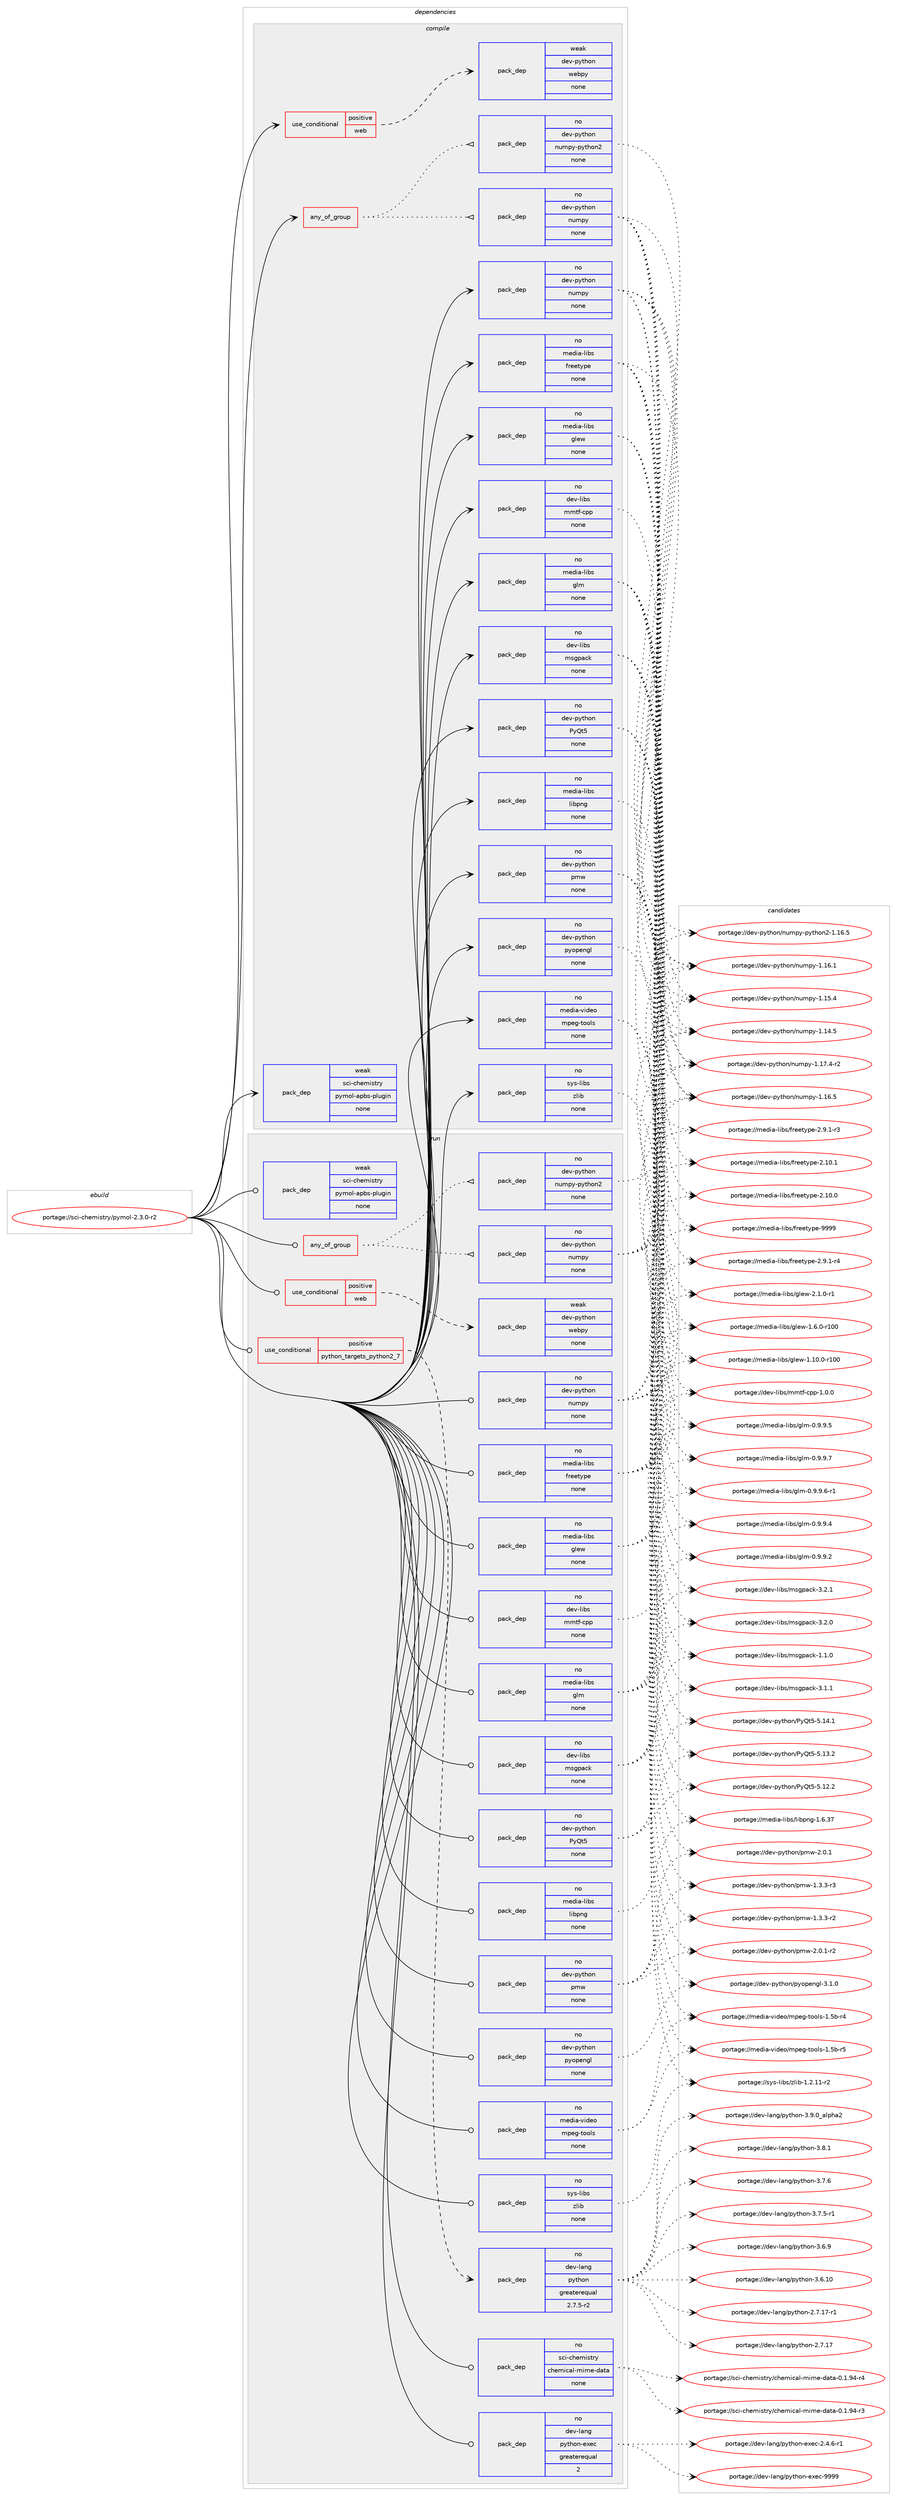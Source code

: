 digraph prolog {

# *************
# Graph options
# *************

newrank=true;
concentrate=true;
compound=true;
graph [rankdir=LR,fontname=Helvetica,fontsize=10,ranksep=1.5];#, ranksep=2.5, nodesep=0.2];
edge  [arrowhead=vee];
node  [fontname=Helvetica,fontsize=10];

# **********
# The ebuild
# **********

subgraph cluster_leftcol {
color=gray;
rank=same;
label=<<i>ebuild</i>>;
id [label="portage://sci-chemistry/pymol-2.3.0-r2", color=red, width=4, href="../sci-chemistry/pymol-2.3.0-r2.svg"];
}

# ****************
# The dependencies
# ****************

subgraph cluster_midcol {
color=gray;
label=<<i>dependencies</i>>;
subgraph cluster_compile {
fillcolor="#eeeeee";
style=filled;
label=<<i>compile</i>>;
subgraph any1579 {
dependency98540 [label=<<TABLE BORDER="0" CELLBORDER="1" CELLSPACING="0" CELLPADDING="4"><TR><TD CELLPADDING="10">any_of_group</TD></TR></TABLE>>, shape=none, color=red];subgraph pack76905 {
dependency98541 [label=<<TABLE BORDER="0" CELLBORDER="1" CELLSPACING="0" CELLPADDING="4" WIDTH="220"><TR><TD ROWSPAN="6" CELLPADDING="30">pack_dep</TD></TR><TR><TD WIDTH="110">no</TD></TR><TR><TD>dev-python</TD></TR><TR><TD>numpy-python2</TD></TR><TR><TD>none</TD></TR><TR><TD></TD></TR></TABLE>>, shape=none, color=blue];
}
dependency98540:e -> dependency98541:w [weight=20,style="dotted",arrowhead="oinv"];
subgraph pack76906 {
dependency98542 [label=<<TABLE BORDER="0" CELLBORDER="1" CELLSPACING="0" CELLPADDING="4" WIDTH="220"><TR><TD ROWSPAN="6" CELLPADDING="30">pack_dep</TD></TR><TR><TD WIDTH="110">no</TD></TR><TR><TD>dev-python</TD></TR><TR><TD>numpy</TD></TR><TR><TD>none</TD></TR><TR><TD></TD></TR></TABLE>>, shape=none, color=blue];
}
dependency98540:e -> dependency98542:w [weight=20,style="dotted",arrowhead="oinv"];
}
id:e -> dependency98540:w [weight=20,style="solid",arrowhead="vee"];
subgraph cond19972 {
dependency98543 [label=<<TABLE BORDER="0" CELLBORDER="1" CELLSPACING="0" CELLPADDING="4"><TR><TD ROWSPAN="3" CELLPADDING="10">use_conditional</TD></TR><TR><TD>positive</TD></TR><TR><TD>web</TD></TR></TABLE>>, shape=none, color=red];
subgraph pack76907 {
dependency98544 [label=<<TABLE BORDER="0" CELLBORDER="1" CELLSPACING="0" CELLPADDING="4" WIDTH="220"><TR><TD ROWSPAN="6" CELLPADDING="30">pack_dep</TD></TR><TR><TD WIDTH="110">weak</TD></TR><TR><TD>dev-python</TD></TR><TR><TD>webpy</TD></TR><TR><TD>none</TD></TR><TR><TD></TD></TR></TABLE>>, shape=none, color=blue];
}
dependency98543:e -> dependency98544:w [weight=20,style="dashed",arrowhead="vee"];
}
id:e -> dependency98543:w [weight=20,style="solid",arrowhead="vee"];
subgraph pack76908 {
dependency98545 [label=<<TABLE BORDER="0" CELLBORDER="1" CELLSPACING="0" CELLPADDING="4" WIDTH="220"><TR><TD ROWSPAN="6" CELLPADDING="30">pack_dep</TD></TR><TR><TD WIDTH="110">no</TD></TR><TR><TD>dev-libs</TD></TR><TR><TD>mmtf-cpp</TD></TR><TR><TD>none</TD></TR><TR><TD></TD></TR></TABLE>>, shape=none, color=blue];
}
id:e -> dependency98545:w [weight=20,style="solid",arrowhead="vee"];
subgraph pack76909 {
dependency98546 [label=<<TABLE BORDER="0" CELLBORDER="1" CELLSPACING="0" CELLPADDING="4" WIDTH="220"><TR><TD ROWSPAN="6" CELLPADDING="30">pack_dep</TD></TR><TR><TD WIDTH="110">no</TD></TR><TR><TD>dev-libs</TD></TR><TR><TD>msgpack</TD></TR><TR><TD>none</TD></TR><TR><TD></TD></TR></TABLE>>, shape=none, color=blue];
}
id:e -> dependency98546:w [weight=20,style="solid",arrowhead="vee"];
subgraph pack76910 {
dependency98547 [label=<<TABLE BORDER="0" CELLBORDER="1" CELLSPACING="0" CELLPADDING="4" WIDTH="220"><TR><TD ROWSPAN="6" CELLPADDING="30">pack_dep</TD></TR><TR><TD WIDTH="110">no</TD></TR><TR><TD>dev-python</TD></TR><TR><TD>PyQt5</TD></TR><TR><TD>none</TD></TR><TR><TD></TD></TR></TABLE>>, shape=none, color=blue];
}
id:e -> dependency98547:w [weight=20,style="solid",arrowhead="vee"];
subgraph pack76911 {
dependency98548 [label=<<TABLE BORDER="0" CELLBORDER="1" CELLSPACING="0" CELLPADDING="4" WIDTH="220"><TR><TD ROWSPAN="6" CELLPADDING="30">pack_dep</TD></TR><TR><TD WIDTH="110">no</TD></TR><TR><TD>dev-python</TD></TR><TR><TD>numpy</TD></TR><TR><TD>none</TD></TR><TR><TD></TD></TR></TABLE>>, shape=none, color=blue];
}
id:e -> dependency98548:w [weight=20,style="solid",arrowhead="vee"];
subgraph pack76912 {
dependency98549 [label=<<TABLE BORDER="0" CELLBORDER="1" CELLSPACING="0" CELLPADDING="4" WIDTH="220"><TR><TD ROWSPAN="6" CELLPADDING="30">pack_dep</TD></TR><TR><TD WIDTH="110">no</TD></TR><TR><TD>dev-python</TD></TR><TR><TD>pmw</TD></TR><TR><TD>none</TD></TR><TR><TD></TD></TR></TABLE>>, shape=none, color=blue];
}
id:e -> dependency98549:w [weight=20,style="solid",arrowhead="vee"];
subgraph pack76913 {
dependency98550 [label=<<TABLE BORDER="0" CELLBORDER="1" CELLSPACING="0" CELLPADDING="4" WIDTH="220"><TR><TD ROWSPAN="6" CELLPADDING="30">pack_dep</TD></TR><TR><TD WIDTH="110">no</TD></TR><TR><TD>dev-python</TD></TR><TR><TD>pyopengl</TD></TR><TR><TD>none</TD></TR><TR><TD></TD></TR></TABLE>>, shape=none, color=blue];
}
id:e -> dependency98550:w [weight=20,style="solid",arrowhead="vee"];
subgraph pack76914 {
dependency98551 [label=<<TABLE BORDER="0" CELLBORDER="1" CELLSPACING="0" CELLPADDING="4" WIDTH="220"><TR><TD ROWSPAN="6" CELLPADDING="30">pack_dep</TD></TR><TR><TD WIDTH="110">no</TD></TR><TR><TD>media-libs</TD></TR><TR><TD>freetype</TD></TR><TR><TD>none</TD></TR><TR><TD></TD></TR></TABLE>>, shape=none, color=blue];
}
id:e -> dependency98551:w [weight=20,style="solid",arrowhead="vee"];
subgraph pack76915 {
dependency98552 [label=<<TABLE BORDER="0" CELLBORDER="1" CELLSPACING="0" CELLPADDING="4" WIDTH="220"><TR><TD ROWSPAN="6" CELLPADDING="30">pack_dep</TD></TR><TR><TD WIDTH="110">no</TD></TR><TR><TD>media-libs</TD></TR><TR><TD>glew</TD></TR><TR><TD>none</TD></TR><TR><TD></TD></TR></TABLE>>, shape=none, color=blue];
}
id:e -> dependency98552:w [weight=20,style="solid",arrowhead="vee"];
subgraph pack76916 {
dependency98553 [label=<<TABLE BORDER="0" CELLBORDER="1" CELLSPACING="0" CELLPADDING="4" WIDTH="220"><TR><TD ROWSPAN="6" CELLPADDING="30">pack_dep</TD></TR><TR><TD WIDTH="110">no</TD></TR><TR><TD>media-libs</TD></TR><TR><TD>glm</TD></TR><TR><TD>none</TD></TR><TR><TD></TD></TR></TABLE>>, shape=none, color=blue];
}
id:e -> dependency98553:w [weight=20,style="solid",arrowhead="vee"];
subgraph pack76917 {
dependency98554 [label=<<TABLE BORDER="0" CELLBORDER="1" CELLSPACING="0" CELLPADDING="4" WIDTH="220"><TR><TD ROWSPAN="6" CELLPADDING="30">pack_dep</TD></TR><TR><TD WIDTH="110">no</TD></TR><TR><TD>media-libs</TD></TR><TR><TD>libpng</TD></TR><TR><TD>none</TD></TR><TR><TD></TD></TR></TABLE>>, shape=none, color=blue];
}
id:e -> dependency98554:w [weight=20,style="solid",arrowhead="vee"];
subgraph pack76918 {
dependency98555 [label=<<TABLE BORDER="0" CELLBORDER="1" CELLSPACING="0" CELLPADDING="4" WIDTH="220"><TR><TD ROWSPAN="6" CELLPADDING="30">pack_dep</TD></TR><TR><TD WIDTH="110">no</TD></TR><TR><TD>media-video</TD></TR><TR><TD>mpeg-tools</TD></TR><TR><TD>none</TD></TR><TR><TD></TD></TR></TABLE>>, shape=none, color=blue];
}
id:e -> dependency98555:w [weight=20,style="solid",arrowhead="vee"];
subgraph pack76919 {
dependency98556 [label=<<TABLE BORDER="0" CELLBORDER="1" CELLSPACING="0" CELLPADDING="4" WIDTH="220"><TR><TD ROWSPAN="6" CELLPADDING="30">pack_dep</TD></TR><TR><TD WIDTH="110">no</TD></TR><TR><TD>sys-libs</TD></TR><TR><TD>zlib</TD></TR><TR><TD>none</TD></TR><TR><TD></TD></TR></TABLE>>, shape=none, color=blue];
}
id:e -> dependency98556:w [weight=20,style="solid",arrowhead="vee"];
subgraph pack76920 {
dependency98557 [label=<<TABLE BORDER="0" CELLBORDER="1" CELLSPACING="0" CELLPADDING="4" WIDTH="220"><TR><TD ROWSPAN="6" CELLPADDING="30">pack_dep</TD></TR><TR><TD WIDTH="110">weak</TD></TR><TR><TD>sci-chemistry</TD></TR><TR><TD>pymol-apbs-plugin</TD></TR><TR><TD>none</TD></TR><TR><TD></TD></TR></TABLE>>, shape=none, color=blue];
}
id:e -> dependency98557:w [weight=20,style="solid",arrowhead="vee"];
}
subgraph cluster_compileandrun {
fillcolor="#eeeeee";
style=filled;
label=<<i>compile and run</i>>;
}
subgraph cluster_run {
fillcolor="#eeeeee";
style=filled;
label=<<i>run</i>>;
subgraph any1580 {
dependency98558 [label=<<TABLE BORDER="0" CELLBORDER="1" CELLSPACING="0" CELLPADDING="4"><TR><TD CELLPADDING="10">any_of_group</TD></TR></TABLE>>, shape=none, color=red];subgraph pack76921 {
dependency98559 [label=<<TABLE BORDER="0" CELLBORDER="1" CELLSPACING="0" CELLPADDING="4" WIDTH="220"><TR><TD ROWSPAN="6" CELLPADDING="30">pack_dep</TD></TR><TR><TD WIDTH="110">no</TD></TR><TR><TD>dev-python</TD></TR><TR><TD>numpy-python2</TD></TR><TR><TD>none</TD></TR><TR><TD></TD></TR></TABLE>>, shape=none, color=blue];
}
dependency98558:e -> dependency98559:w [weight=20,style="dotted",arrowhead="oinv"];
subgraph pack76922 {
dependency98560 [label=<<TABLE BORDER="0" CELLBORDER="1" CELLSPACING="0" CELLPADDING="4" WIDTH="220"><TR><TD ROWSPAN="6" CELLPADDING="30">pack_dep</TD></TR><TR><TD WIDTH="110">no</TD></TR><TR><TD>dev-python</TD></TR><TR><TD>numpy</TD></TR><TR><TD>none</TD></TR><TR><TD></TD></TR></TABLE>>, shape=none, color=blue];
}
dependency98558:e -> dependency98560:w [weight=20,style="dotted",arrowhead="oinv"];
}
id:e -> dependency98558:w [weight=20,style="solid",arrowhead="odot"];
subgraph cond19973 {
dependency98561 [label=<<TABLE BORDER="0" CELLBORDER="1" CELLSPACING="0" CELLPADDING="4"><TR><TD ROWSPAN="3" CELLPADDING="10">use_conditional</TD></TR><TR><TD>positive</TD></TR><TR><TD>python_targets_python2_7</TD></TR></TABLE>>, shape=none, color=red];
subgraph pack76923 {
dependency98562 [label=<<TABLE BORDER="0" CELLBORDER="1" CELLSPACING="0" CELLPADDING="4" WIDTH="220"><TR><TD ROWSPAN="6" CELLPADDING="30">pack_dep</TD></TR><TR><TD WIDTH="110">no</TD></TR><TR><TD>dev-lang</TD></TR><TR><TD>python</TD></TR><TR><TD>greaterequal</TD></TR><TR><TD>2.7.5-r2</TD></TR></TABLE>>, shape=none, color=blue];
}
dependency98561:e -> dependency98562:w [weight=20,style="dashed",arrowhead="vee"];
}
id:e -> dependency98561:w [weight=20,style="solid",arrowhead="odot"];
subgraph cond19974 {
dependency98563 [label=<<TABLE BORDER="0" CELLBORDER="1" CELLSPACING="0" CELLPADDING="4"><TR><TD ROWSPAN="3" CELLPADDING="10">use_conditional</TD></TR><TR><TD>positive</TD></TR><TR><TD>web</TD></TR></TABLE>>, shape=none, color=red];
subgraph pack76924 {
dependency98564 [label=<<TABLE BORDER="0" CELLBORDER="1" CELLSPACING="0" CELLPADDING="4" WIDTH="220"><TR><TD ROWSPAN="6" CELLPADDING="30">pack_dep</TD></TR><TR><TD WIDTH="110">weak</TD></TR><TR><TD>dev-python</TD></TR><TR><TD>webpy</TD></TR><TR><TD>none</TD></TR><TR><TD></TD></TR></TABLE>>, shape=none, color=blue];
}
dependency98563:e -> dependency98564:w [weight=20,style="dashed",arrowhead="vee"];
}
id:e -> dependency98563:w [weight=20,style="solid",arrowhead="odot"];
subgraph pack76925 {
dependency98565 [label=<<TABLE BORDER="0" CELLBORDER="1" CELLSPACING="0" CELLPADDING="4" WIDTH="220"><TR><TD ROWSPAN="6" CELLPADDING="30">pack_dep</TD></TR><TR><TD WIDTH="110">no</TD></TR><TR><TD>dev-lang</TD></TR><TR><TD>python-exec</TD></TR><TR><TD>greaterequal</TD></TR><TR><TD>2</TD></TR></TABLE>>, shape=none, color=blue];
}
id:e -> dependency98565:w [weight=20,style="solid",arrowhead="odot"];
subgraph pack76926 {
dependency98566 [label=<<TABLE BORDER="0" CELLBORDER="1" CELLSPACING="0" CELLPADDING="4" WIDTH="220"><TR><TD ROWSPAN="6" CELLPADDING="30">pack_dep</TD></TR><TR><TD WIDTH="110">no</TD></TR><TR><TD>dev-libs</TD></TR><TR><TD>mmtf-cpp</TD></TR><TR><TD>none</TD></TR><TR><TD></TD></TR></TABLE>>, shape=none, color=blue];
}
id:e -> dependency98566:w [weight=20,style="solid",arrowhead="odot"];
subgraph pack76927 {
dependency98567 [label=<<TABLE BORDER="0" CELLBORDER="1" CELLSPACING="0" CELLPADDING="4" WIDTH="220"><TR><TD ROWSPAN="6" CELLPADDING="30">pack_dep</TD></TR><TR><TD WIDTH="110">no</TD></TR><TR><TD>dev-libs</TD></TR><TR><TD>msgpack</TD></TR><TR><TD>none</TD></TR><TR><TD></TD></TR></TABLE>>, shape=none, color=blue];
}
id:e -> dependency98567:w [weight=20,style="solid",arrowhead="odot"];
subgraph pack76928 {
dependency98568 [label=<<TABLE BORDER="0" CELLBORDER="1" CELLSPACING="0" CELLPADDING="4" WIDTH="220"><TR><TD ROWSPAN="6" CELLPADDING="30">pack_dep</TD></TR><TR><TD WIDTH="110">no</TD></TR><TR><TD>dev-python</TD></TR><TR><TD>PyQt5</TD></TR><TR><TD>none</TD></TR><TR><TD></TD></TR></TABLE>>, shape=none, color=blue];
}
id:e -> dependency98568:w [weight=20,style="solid",arrowhead="odot"];
subgraph pack76929 {
dependency98569 [label=<<TABLE BORDER="0" CELLBORDER="1" CELLSPACING="0" CELLPADDING="4" WIDTH="220"><TR><TD ROWSPAN="6" CELLPADDING="30">pack_dep</TD></TR><TR><TD WIDTH="110">no</TD></TR><TR><TD>dev-python</TD></TR><TR><TD>numpy</TD></TR><TR><TD>none</TD></TR><TR><TD></TD></TR></TABLE>>, shape=none, color=blue];
}
id:e -> dependency98569:w [weight=20,style="solid",arrowhead="odot"];
subgraph pack76930 {
dependency98570 [label=<<TABLE BORDER="0" CELLBORDER="1" CELLSPACING="0" CELLPADDING="4" WIDTH="220"><TR><TD ROWSPAN="6" CELLPADDING="30">pack_dep</TD></TR><TR><TD WIDTH="110">no</TD></TR><TR><TD>dev-python</TD></TR><TR><TD>pmw</TD></TR><TR><TD>none</TD></TR><TR><TD></TD></TR></TABLE>>, shape=none, color=blue];
}
id:e -> dependency98570:w [weight=20,style="solid",arrowhead="odot"];
subgraph pack76931 {
dependency98571 [label=<<TABLE BORDER="0" CELLBORDER="1" CELLSPACING="0" CELLPADDING="4" WIDTH="220"><TR><TD ROWSPAN="6" CELLPADDING="30">pack_dep</TD></TR><TR><TD WIDTH="110">no</TD></TR><TR><TD>dev-python</TD></TR><TR><TD>pyopengl</TD></TR><TR><TD>none</TD></TR><TR><TD></TD></TR></TABLE>>, shape=none, color=blue];
}
id:e -> dependency98571:w [weight=20,style="solid",arrowhead="odot"];
subgraph pack76932 {
dependency98572 [label=<<TABLE BORDER="0" CELLBORDER="1" CELLSPACING="0" CELLPADDING="4" WIDTH="220"><TR><TD ROWSPAN="6" CELLPADDING="30">pack_dep</TD></TR><TR><TD WIDTH="110">no</TD></TR><TR><TD>media-libs</TD></TR><TR><TD>freetype</TD></TR><TR><TD>none</TD></TR><TR><TD></TD></TR></TABLE>>, shape=none, color=blue];
}
id:e -> dependency98572:w [weight=20,style="solid",arrowhead="odot"];
subgraph pack76933 {
dependency98573 [label=<<TABLE BORDER="0" CELLBORDER="1" CELLSPACING="0" CELLPADDING="4" WIDTH="220"><TR><TD ROWSPAN="6" CELLPADDING="30">pack_dep</TD></TR><TR><TD WIDTH="110">no</TD></TR><TR><TD>media-libs</TD></TR><TR><TD>glew</TD></TR><TR><TD>none</TD></TR><TR><TD></TD></TR></TABLE>>, shape=none, color=blue];
}
id:e -> dependency98573:w [weight=20,style="solid",arrowhead="odot"];
subgraph pack76934 {
dependency98574 [label=<<TABLE BORDER="0" CELLBORDER="1" CELLSPACING="0" CELLPADDING="4" WIDTH="220"><TR><TD ROWSPAN="6" CELLPADDING="30">pack_dep</TD></TR><TR><TD WIDTH="110">no</TD></TR><TR><TD>media-libs</TD></TR><TR><TD>glm</TD></TR><TR><TD>none</TD></TR><TR><TD></TD></TR></TABLE>>, shape=none, color=blue];
}
id:e -> dependency98574:w [weight=20,style="solid",arrowhead="odot"];
subgraph pack76935 {
dependency98575 [label=<<TABLE BORDER="0" CELLBORDER="1" CELLSPACING="0" CELLPADDING="4" WIDTH="220"><TR><TD ROWSPAN="6" CELLPADDING="30">pack_dep</TD></TR><TR><TD WIDTH="110">no</TD></TR><TR><TD>media-libs</TD></TR><TR><TD>libpng</TD></TR><TR><TD>none</TD></TR><TR><TD></TD></TR></TABLE>>, shape=none, color=blue];
}
id:e -> dependency98575:w [weight=20,style="solid",arrowhead="odot"];
subgraph pack76936 {
dependency98576 [label=<<TABLE BORDER="0" CELLBORDER="1" CELLSPACING="0" CELLPADDING="4" WIDTH="220"><TR><TD ROWSPAN="6" CELLPADDING="30">pack_dep</TD></TR><TR><TD WIDTH="110">no</TD></TR><TR><TD>media-video</TD></TR><TR><TD>mpeg-tools</TD></TR><TR><TD>none</TD></TR><TR><TD></TD></TR></TABLE>>, shape=none, color=blue];
}
id:e -> dependency98576:w [weight=20,style="solid",arrowhead="odot"];
subgraph pack76937 {
dependency98577 [label=<<TABLE BORDER="0" CELLBORDER="1" CELLSPACING="0" CELLPADDING="4" WIDTH="220"><TR><TD ROWSPAN="6" CELLPADDING="30">pack_dep</TD></TR><TR><TD WIDTH="110">no</TD></TR><TR><TD>sci-chemistry</TD></TR><TR><TD>chemical-mime-data</TD></TR><TR><TD>none</TD></TR><TR><TD></TD></TR></TABLE>>, shape=none, color=blue];
}
id:e -> dependency98577:w [weight=20,style="solid",arrowhead="odot"];
subgraph pack76938 {
dependency98578 [label=<<TABLE BORDER="0" CELLBORDER="1" CELLSPACING="0" CELLPADDING="4" WIDTH="220"><TR><TD ROWSPAN="6" CELLPADDING="30">pack_dep</TD></TR><TR><TD WIDTH="110">no</TD></TR><TR><TD>sys-libs</TD></TR><TR><TD>zlib</TD></TR><TR><TD>none</TD></TR><TR><TD></TD></TR></TABLE>>, shape=none, color=blue];
}
id:e -> dependency98578:w [weight=20,style="solid",arrowhead="odot"];
subgraph pack76939 {
dependency98579 [label=<<TABLE BORDER="0" CELLBORDER="1" CELLSPACING="0" CELLPADDING="4" WIDTH="220"><TR><TD ROWSPAN="6" CELLPADDING="30">pack_dep</TD></TR><TR><TD WIDTH="110">weak</TD></TR><TR><TD>sci-chemistry</TD></TR><TR><TD>pymol-apbs-plugin</TD></TR><TR><TD>none</TD></TR><TR><TD></TD></TR></TABLE>>, shape=none, color=blue];
}
id:e -> dependency98579:w [weight=20,style="solid",arrowhead="odot"];
}
}

# **************
# The candidates
# **************

subgraph cluster_choices {
rank=same;
color=gray;
label=<<i>candidates</i>>;

subgraph choice76905 {
color=black;
nodesep=1;
choice1001011184511212111610411111047110117109112121451121211161041111105045494649544653 [label="portage://dev-python/numpy-python2-1.16.5", color=red, width=4,href="../dev-python/numpy-python2-1.16.5.svg"];
dependency98541:e -> choice1001011184511212111610411111047110117109112121451121211161041111105045494649544653:w [style=dotted,weight="100"];
}
subgraph choice76906 {
color=black;
nodesep=1;
choice1001011184511212111610411111047110117109112121454946495546524511450 [label="portage://dev-python/numpy-1.17.4-r2", color=red, width=4,href="../dev-python/numpy-1.17.4-r2.svg"];
choice100101118451121211161041111104711011710911212145494649544653 [label="portage://dev-python/numpy-1.16.5", color=red, width=4,href="../dev-python/numpy-1.16.5.svg"];
choice100101118451121211161041111104711011710911212145494649544649 [label="portage://dev-python/numpy-1.16.1", color=red, width=4,href="../dev-python/numpy-1.16.1.svg"];
choice100101118451121211161041111104711011710911212145494649534652 [label="portage://dev-python/numpy-1.15.4", color=red, width=4,href="../dev-python/numpy-1.15.4.svg"];
choice100101118451121211161041111104711011710911212145494649524653 [label="portage://dev-python/numpy-1.14.5", color=red, width=4,href="../dev-python/numpy-1.14.5.svg"];
dependency98542:e -> choice1001011184511212111610411111047110117109112121454946495546524511450:w [style=dotted,weight="100"];
dependency98542:e -> choice100101118451121211161041111104711011710911212145494649544653:w [style=dotted,weight="100"];
dependency98542:e -> choice100101118451121211161041111104711011710911212145494649544649:w [style=dotted,weight="100"];
dependency98542:e -> choice100101118451121211161041111104711011710911212145494649534652:w [style=dotted,weight="100"];
dependency98542:e -> choice100101118451121211161041111104711011710911212145494649524653:w [style=dotted,weight="100"];
}
subgraph choice76907 {
color=black;
nodesep=1;
}
subgraph choice76908 {
color=black;
nodesep=1;
choice1001011184510810598115471091091161024599112112454946484648 [label="portage://dev-libs/mmtf-cpp-1.0.0", color=red, width=4,href="../dev-libs/mmtf-cpp-1.0.0.svg"];
dependency98545:e -> choice1001011184510810598115471091091161024599112112454946484648:w [style=dotted,weight="100"];
}
subgraph choice76909 {
color=black;
nodesep=1;
choice1001011184510810598115471091151031129799107455146504649 [label="portage://dev-libs/msgpack-3.2.1", color=red, width=4,href="../dev-libs/msgpack-3.2.1.svg"];
choice1001011184510810598115471091151031129799107455146504648 [label="portage://dev-libs/msgpack-3.2.0", color=red, width=4,href="../dev-libs/msgpack-3.2.0.svg"];
choice1001011184510810598115471091151031129799107455146494649 [label="portage://dev-libs/msgpack-3.1.1", color=red, width=4,href="../dev-libs/msgpack-3.1.1.svg"];
choice1001011184510810598115471091151031129799107454946494648 [label="portage://dev-libs/msgpack-1.1.0", color=red, width=4,href="../dev-libs/msgpack-1.1.0.svg"];
dependency98546:e -> choice1001011184510810598115471091151031129799107455146504649:w [style=dotted,weight="100"];
dependency98546:e -> choice1001011184510810598115471091151031129799107455146504648:w [style=dotted,weight="100"];
dependency98546:e -> choice1001011184510810598115471091151031129799107455146494649:w [style=dotted,weight="100"];
dependency98546:e -> choice1001011184510810598115471091151031129799107454946494648:w [style=dotted,weight="100"];
}
subgraph choice76910 {
color=black;
nodesep=1;
choice100101118451121211161041111104780121811165345534649524649 [label="portage://dev-python/PyQt5-5.14.1", color=red, width=4,href="../dev-python/PyQt5-5.14.1.svg"];
choice100101118451121211161041111104780121811165345534649514650 [label="portage://dev-python/PyQt5-5.13.2", color=red, width=4,href="../dev-python/PyQt5-5.13.2.svg"];
choice100101118451121211161041111104780121811165345534649504650 [label="portage://dev-python/PyQt5-5.12.2", color=red, width=4,href="../dev-python/PyQt5-5.12.2.svg"];
dependency98547:e -> choice100101118451121211161041111104780121811165345534649524649:w [style=dotted,weight="100"];
dependency98547:e -> choice100101118451121211161041111104780121811165345534649514650:w [style=dotted,weight="100"];
dependency98547:e -> choice100101118451121211161041111104780121811165345534649504650:w [style=dotted,weight="100"];
}
subgraph choice76911 {
color=black;
nodesep=1;
choice1001011184511212111610411111047110117109112121454946495546524511450 [label="portage://dev-python/numpy-1.17.4-r2", color=red, width=4,href="../dev-python/numpy-1.17.4-r2.svg"];
choice100101118451121211161041111104711011710911212145494649544653 [label="portage://dev-python/numpy-1.16.5", color=red, width=4,href="../dev-python/numpy-1.16.5.svg"];
choice100101118451121211161041111104711011710911212145494649544649 [label="portage://dev-python/numpy-1.16.1", color=red, width=4,href="../dev-python/numpy-1.16.1.svg"];
choice100101118451121211161041111104711011710911212145494649534652 [label="portage://dev-python/numpy-1.15.4", color=red, width=4,href="../dev-python/numpy-1.15.4.svg"];
choice100101118451121211161041111104711011710911212145494649524653 [label="portage://dev-python/numpy-1.14.5", color=red, width=4,href="../dev-python/numpy-1.14.5.svg"];
dependency98548:e -> choice1001011184511212111610411111047110117109112121454946495546524511450:w [style=dotted,weight="100"];
dependency98548:e -> choice100101118451121211161041111104711011710911212145494649544653:w [style=dotted,weight="100"];
dependency98548:e -> choice100101118451121211161041111104711011710911212145494649544649:w [style=dotted,weight="100"];
dependency98548:e -> choice100101118451121211161041111104711011710911212145494649534652:w [style=dotted,weight="100"];
dependency98548:e -> choice100101118451121211161041111104711011710911212145494649524653:w [style=dotted,weight="100"];
}
subgraph choice76912 {
color=black;
nodesep=1;
choice10010111845112121116104111110471121091194550464846494511450 [label="portage://dev-python/pmw-2.0.1-r2", color=red, width=4,href="../dev-python/pmw-2.0.1-r2.svg"];
choice1001011184511212111610411111047112109119455046484649 [label="portage://dev-python/pmw-2.0.1", color=red, width=4,href="../dev-python/pmw-2.0.1.svg"];
choice10010111845112121116104111110471121091194549465146514511451 [label="portage://dev-python/pmw-1.3.3-r3", color=red, width=4,href="../dev-python/pmw-1.3.3-r3.svg"];
choice10010111845112121116104111110471121091194549465146514511450 [label="portage://dev-python/pmw-1.3.3-r2", color=red, width=4,href="../dev-python/pmw-1.3.3-r2.svg"];
dependency98549:e -> choice10010111845112121116104111110471121091194550464846494511450:w [style=dotted,weight="100"];
dependency98549:e -> choice1001011184511212111610411111047112109119455046484649:w [style=dotted,weight="100"];
dependency98549:e -> choice10010111845112121116104111110471121091194549465146514511451:w [style=dotted,weight="100"];
dependency98549:e -> choice10010111845112121116104111110471121091194549465146514511450:w [style=dotted,weight="100"];
}
subgraph choice76913 {
color=black;
nodesep=1;
choice1001011184511212111610411111047112121111112101110103108455146494648 [label="portage://dev-python/pyopengl-3.1.0", color=red, width=4,href="../dev-python/pyopengl-3.1.0.svg"];
dependency98550:e -> choice1001011184511212111610411111047112121111112101110103108455146494648:w [style=dotted,weight="100"];
}
subgraph choice76914 {
color=black;
nodesep=1;
choice109101100105974510810598115471021141011011161211121014557575757 [label="portage://media-libs/freetype-9999", color=red, width=4,href="../media-libs/freetype-9999.svg"];
choice109101100105974510810598115471021141011011161211121014550465746494511452 [label="portage://media-libs/freetype-2.9.1-r4", color=red, width=4,href="../media-libs/freetype-2.9.1-r4.svg"];
choice109101100105974510810598115471021141011011161211121014550465746494511451 [label="portage://media-libs/freetype-2.9.1-r3", color=red, width=4,href="../media-libs/freetype-2.9.1-r3.svg"];
choice1091011001059745108105981154710211410110111612111210145504649484649 [label="portage://media-libs/freetype-2.10.1", color=red, width=4,href="../media-libs/freetype-2.10.1.svg"];
choice1091011001059745108105981154710211410110111612111210145504649484648 [label="portage://media-libs/freetype-2.10.0", color=red, width=4,href="../media-libs/freetype-2.10.0.svg"];
dependency98551:e -> choice109101100105974510810598115471021141011011161211121014557575757:w [style=dotted,weight="100"];
dependency98551:e -> choice109101100105974510810598115471021141011011161211121014550465746494511452:w [style=dotted,weight="100"];
dependency98551:e -> choice109101100105974510810598115471021141011011161211121014550465746494511451:w [style=dotted,weight="100"];
dependency98551:e -> choice1091011001059745108105981154710211410110111612111210145504649484649:w [style=dotted,weight="100"];
dependency98551:e -> choice1091011001059745108105981154710211410110111612111210145504649484648:w [style=dotted,weight="100"];
}
subgraph choice76915 {
color=black;
nodesep=1;
choice109101100105974510810598115471031081011194550464946484511449 [label="portage://media-libs/glew-2.1.0-r1", color=red, width=4,href="../media-libs/glew-2.1.0-r1.svg"];
choice1091011001059745108105981154710310810111945494654464845114494848 [label="portage://media-libs/glew-1.6.0-r100", color=red, width=4,href="../media-libs/glew-1.6.0-r100.svg"];
choice109101100105974510810598115471031081011194549464948464845114494848 [label="portage://media-libs/glew-1.10.0-r100", color=red, width=4,href="../media-libs/glew-1.10.0-r100.svg"];
dependency98552:e -> choice109101100105974510810598115471031081011194550464946484511449:w [style=dotted,weight="100"];
dependency98552:e -> choice1091011001059745108105981154710310810111945494654464845114494848:w [style=dotted,weight="100"];
dependency98552:e -> choice109101100105974510810598115471031081011194549464948464845114494848:w [style=dotted,weight="100"];
}
subgraph choice76916 {
color=black;
nodesep=1;
choice109101100105974510810598115471031081094548465746574655 [label="portage://media-libs/glm-0.9.9.7", color=red, width=4,href="../media-libs/glm-0.9.9.7.svg"];
choice1091011001059745108105981154710310810945484657465746544511449 [label="portage://media-libs/glm-0.9.9.6-r1", color=red, width=4,href="../media-libs/glm-0.9.9.6-r1.svg"];
choice109101100105974510810598115471031081094548465746574653 [label="portage://media-libs/glm-0.9.9.5", color=red, width=4,href="../media-libs/glm-0.9.9.5.svg"];
choice109101100105974510810598115471031081094548465746574652 [label="portage://media-libs/glm-0.9.9.4", color=red, width=4,href="../media-libs/glm-0.9.9.4.svg"];
choice109101100105974510810598115471031081094548465746574650 [label="portage://media-libs/glm-0.9.9.2", color=red, width=4,href="../media-libs/glm-0.9.9.2.svg"];
dependency98553:e -> choice109101100105974510810598115471031081094548465746574655:w [style=dotted,weight="100"];
dependency98553:e -> choice1091011001059745108105981154710310810945484657465746544511449:w [style=dotted,weight="100"];
dependency98553:e -> choice109101100105974510810598115471031081094548465746574653:w [style=dotted,weight="100"];
dependency98553:e -> choice109101100105974510810598115471031081094548465746574652:w [style=dotted,weight="100"];
dependency98553:e -> choice109101100105974510810598115471031081094548465746574650:w [style=dotted,weight="100"];
}
subgraph choice76917 {
color=black;
nodesep=1;
choice109101100105974510810598115471081059811211010345494654465155 [label="portage://media-libs/libpng-1.6.37", color=red, width=4,href="../media-libs/libpng-1.6.37.svg"];
dependency98554:e -> choice109101100105974510810598115471081059811211010345494654465155:w [style=dotted,weight="100"];
}
subgraph choice76918 {
color=black;
nodesep=1;
choice1091011001059745118105100101111471091121011034511611111110811545494653984511453 [label="portage://media-video/mpeg-tools-1.5b-r5", color=red, width=4,href="../media-video/mpeg-tools-1.5b-r5.svg"];
choice1091011001059745118105100101111471091121011034511611111110811545494653984511452 [label="portage://media-video/mpeg-tools-1.5b-r4", color=red, width=4,href="../media-video/mpeg-tools-1.5b-r4.svg"];
dependency98555:e -> choice1091011001059745118105100101111471091121011034511611111110811545494653984511453:w [style=dotted,weight="100"];
dependency98555:e -> choice1091011001059745118105100101111471091121011034511611111110811545494653984511452:w [style=dotted,weight="100"];
}
subgraph choice76919 {
color=black;
nodesep=1;
choice11512111545108105981154712210810598454946504649494511450 [label="portage://sys-libs/zlib-1.2.11-r2", color=red, width=4,href="../sys-libs/zlib-1.2.11-r2.svg"];
dependency98556:e -> choice11512111545108105981154712210810598454946504649494511450:w [style=dotted,weight="100"];
}
subgraph choice76920 {
color=black;
nodesep=1;
}
subgraph choice76921 {
color=black;
nodesep=1;
choice1001011184511212111610411111047110117109112121451121211161041111105045494649544653 [label="portage://dev-python/numpy-python2-1.16.5", color=red, width=4,href="../dev-python/numpy-python2-1.16.5.svg"];
dependency98559:e -> choice1001011184511212111610411111047110117109112121451121211161041111105045494649544653:w [style=dotted,weight="100"];
}
subgraph choice76922 {
color=black;
nodesep=1;
choice1001011184511212111610411111047110117109112121454946495546524511450 [label="portage://dev-python/numpy-1.17.4-r2", color=red, width=4,href="../dev-python/numpy-1.17.4-r2.svg"];
choice100101118451121211161041111104711011710911212145494649544653 [label="portage://dev-python/numpy-1.16.5", color=red, width=4,href="../dev-python/numpy-1.16.5.svg"];
choice100101118451121211161041111104711011710911212145494649544649 [label="portage://dev-python/numpy-1.16.1", color=red, width=4,href="../dev-python/numpy-1.16.1.svg"];
choice100101118451121211161041111104711011710911212145494649534652 [label="portage://dev-python/numpy-1.15.4", color=red, width=4,href="../dev-python/numpy-1.15.4.svg"];
choice100101118451121211161041111104711011710911212145494649524653 [label="portage://dev-python/numpy-1.14.5", color=red, width=4,href="../dev-python/numpy-1.14.5.svg"];
dependency98560:e -> choice1001011184511212111610411111047110117109112121454946495546524511450:w [style=dotted,weight="100"];
dependency98560:e -> choice100101118451121211161041111104711011710911212145494649544653:w [style=dotted,weight="100"];
dependency98560:e -> choice100101118451121211161041111104711011710911212145494649544649:w [style=dotted,weight="100"];
dependency98560:e -> choice100101118451121211161041111104711011710911212145494649534652:w [style=dotted,weight="100"];
dependency98560:e -> choice100101118451121211161041111104711011710911212145494649524653:w [style=dotted,weight="100"];
}
subgraph choice76923 {
color=black;
nodesep=1;
choice10010111845108971101034711212111610411111045514657464895971081121049750 [label="portage://dev-lang/python-3.9.0_alpha2", color=red, width=4,href="../dev-lang/python-3.9.0_alpha2.svg"];
choice100101118451089711010347112121116104111110455146564649 [label="portage://dev-lang/python-3.8.1", color=red, width=4,href="../dev-lang/python-3.8.1.svg"];
choice100101118451089711010347112121116104111110455146554654 [label="portage://dev-lang/python-3.7.6", color=red, width=4,href="../dev-lang/python-3.7.6.svg"];
choice1001011184510897110103471121211161041111104551465546534511449 [label="portage://dev-lang/python-3.7.5-r1", color=red, width=4,href="../dev-lang/python-3.7.5-r1.svg"];
choice100101118451089711010347112121116104111110455146544657 [label="portage://dev-lang/python-3.6.9", color=red, width=4,href="../dev-lang/python-3.6.9.svg"];
choice10010111845108971101034711212111610411111045514654464948 [label="portage://dev-lang/python-3.6.10", color=red, width=4,href="../dev-lang/python-3.6.10.svg"];
choice100101118451089711010347112121116104111110455046554649554511449 [label="portage://dev-lang/python-2.7.17-r1", color=red, width=4,href="../dev-lang/python-2.7.17-r1.svg"];
choice10010111845108971101034711212111610411111045504655464955 [label="portage://dev-lang/python-2.7.17", color=red, width=4,href="../dev-lang/python-2.7.17.svg"];
dependency98562:e -> choice10010111845108971101034711212111610411111045514657464895971081121049750:w [style=dotted,weight="100"];
dependency98562:e -> choice100101118451089711010347112121116104111110455146564649:w [style=dotted,weight="100"];
dependency98562:e -> choice100101118451089711010347112121116104111110455146554654:w [style=dotted,weight="100"];
dependency98562:e -> choice1001011184510897110103471121211161041111104551465546534511449:w [style=dotted,weight="100"];
dependency98562:e -> choice100101118451089711010347112121116104111110455146544657:w [style=dotted,weight="100"];
dependency98562:e -> choice10010111845108971101034711212111610411111045514654464948:w [style=dotted,weight="100"];
dependency98562:e -> choice100101118451089711010347112121116104111110455046554649554511449:w [style=dotted,weight="100"];
dependency98562:e -> choice10010111845108971101034711212111610411111045504655464955:w [style=dotted,weight="100"];
}
subgraph choice76924 {
color=black;
nodesep=1;
}
subgraph choice76925 {
color=black;
nodesep=1;
choice10010111845108971101034711212111610411111045101120101994557575757 [label="portage://dev-lang/python-exec-9999", color=red, width=4,href="../dev-lang/python-exec-9999.svg"];
choice10010111845108971101034711212111610411111045101120101994550465246544511449 [label="portage://dev-lang/python-exec-2.4.6-r1", color=red, width=4,href="../dev-lang/python-exec-2.4.6-r1.svg"];
dependency98565:e -> choice10010111845108971101034711212111610411111045101120101994557575757:w [style=dotted,weight="100"];
dependency98565:e -> choice10010111845108971101034711212111610411111045101120101994550465246544511449:w [style=dotted,weight="100"];
}
subgraph choice76926 {
color=black;
nodesep=1;
choice1001011184510810598115471091091161024599112112454946484648 [label="portage://dev-libs/mmtf-cpp-1.0.0", color=red, width=4,href="../dev-libs/mmtf-cpp-1.0.0.svg"];
dependency98566:e -> choice1001011184510810598115471091091161024599112112454946484648:w [style=dotted,weight="100"];
}
subgraph choice76927 {
color=black;
nodesep=1;
choice1001011184510810598115471091151031129799107455146504649 [label="portage://dev-libs/msgpack-3.2.1", color=red, width=4,href="../dev-libs/msgpack-3.2.1.svg"];
choice1001011184510810598115471091151031129799107455146504648 [label="portage://dev-libs/msgpack-3.2.0", color=red, width=4,href="../dev-libs/msgpack-3.2.0.svg"];
choice1001011184510810598115471091151031129799107455146494649 [label="portage://dev-libs/msgpack-3.1.1", color=red, width=4,href="../dev-libs/msgpack-3.1.1.svg"];
choice1001011184510810598115471091151031129799107454946494648 [label="portage://dev-libs/msgpack-1.1.0", color=red, width=4,href="../dev-libs/msgpack-1.1.0.svg"];
dependency98567:e -> choice1001011184510810598115471091151031129799107455146504649:w [style=dotted,weight="100"];
dependency98567:e -> choice1001011184510810598115471091151031129799107455146504648:w [style=dotted,weight="100"];
dependency98567:e -> choice1001011184510810598115471091151031129799107455146494649:w [style=dotted,weight="100"];
dependency98567:e -> choice1001011184510810598115471091151031129799107454946494648:w [style=dotted,weight="100"];
}
subgraph choice76928 {
color=black;
nodesep=1;
choice100101118451121211161041111104780121811165345534649524649 [label="portage://dev-python/PyQt5-5.14.1", color=red, width=4,href="../dev-python/PyQt5-5.14.1.svg"];
choice100101118451121211161041111104780121811165345534649514650 [label="portage://dev-python/PyQt5-5.13.2", color=red, width=4,href="../dev-python/PyQt5-5.13.2.svg"];
choice100101118451121211161041111104780121811165345534649504650 [label="portage://dev-python/PyQt5-5.12.2", color=red, width=4,href="../dev-python/PyQt5-5.12.2.svg"];
dependency98568:e -> choice100101118451121211161041111104780121811165345534649524649:w [style=dotted,weight="100"];
dependency98568:e -> choice100101118451121211161041111104780121811165345534649514650:w [style=dotted,weight="100"];
dependency98568:e -> choice100101118451121211161041111104780121811165345534649504650:w [style=dotted,weight="100"];
}
subgraph choice76929 {
color=black;
nodesep=1;
choice1001011184511212111610411111047110117109112121454946495546524511450 [label="portage://dev-python/numpy-1.17.4-r2", color=red, width=4,href="../dev-python/numpy-1.17.4-r2.svg"];
choice100101118451121211161041111104711011710911212145494649544653 [label="portage://dev-python/numpy-1.16.5", color=red, width=4,href="../dev-python/numpy-1.16.5.svg"];
choice100101118451121211161041111104711011710911212145494649544649 [label="portage://dev-python/numpy-1.16.1", color=red, width=4,href="../dev-python/numpy-1.16.1.svg"];
choice100101118451121211161041111104711011710911212145494649534652 [label="portage://dev-python/numpy-1.15.4", color=red, width=4,href="../dev-python/numpy-1.15.4.svg"];
choice100101118451121211161041111104711011710911212145494649524653 [label="portage://dev-python/numpy-1.14.5", color=red, width=4,href="../dev-python/numpy-1.14.5.svg"];
dependency98569:e -> choice1001011184511212111610411111047110117109112121454946495546524511450:w [style=dotted,weight="100"];
dependency98569:e -> choice100101118451121211161041111104711011710911212145494649544653:w [style=dotted,weight="100"];
dependency98569:e -> choice100101118451121211161041111104711011710911212145494649544649:w [style=dotted,weight="100"];
dependency98569:e -> choice100101118451121211161041111104711011710911212145494649534652:w [style=dotted,weight="100"];
dependency98569:e -> choice100101118451121211161041111104711011710911212145494649524653:w [style=dotted,weight="100"];
}
subgraph choice76930 {
color=black;
nodesep=1;
choice10010111845112121116104111110471121091194550464846494511450 [label="portage://dev-python/pmw-2.0.1-r2", color=red, width=4,href="../dev-python/pmw-2.0.1-r2.svg"];
choice1001011184511212111610411111047112109119455046484649 [label="portage://dev-python/pmw-2.0.1", color=red, width=4,href="../dev-python/pmw-2.0.1.svg"];
choice10010111845112121116104111110471121091194549465146514511451 [label="portage://dev-python/pmw-1.3.3-r3", color=red, width=4,href="../dev-python/pmw-1.3.3-r3.svg"];
choice10010111845112121116104111110471121091194549465146514511450 [label="portage://dev-python/pmw-1.3.3-r2", color=red, width=4,href="../dev-python/pmw-1.3.3-r2.svg"];
dependency98570:e -> choice10010111845112121116104111110471121091194550464846494511450:w [style=dotted,weight="100"];
dependency98570:e -> choice1001011184511212111610411111047112109119455046484649:w [style=dotted,weight="100"];
dependency98570:e -> choice10010111845112121116104111110471121091194549465146514511451:w [style=dotted,weight="100"];
dependency98570:e -> choice10010111845112121116104111110471121091194549465146514511450:w [style=dotted,weight="100"];
}
subgraph choice76931 {
color=black;
nodesep=1;
choice1001011184511212111610411111047112121111112101110103108455146494648 [label="portage://dev-python/pyopengl-3.1.0", color=red, width=4,href="../dev-python/pyopengl-3.1.0.svg"];
dependency98571:e -> choice1001011184511212111610411111047112121111112101110103108455146494648:w [style=dotted,weight="100"];
}
subgraph choice76932 {
color=black;
nodesep=1;
choice109101100105974510810598115471021141011011161211121014557575757 [label="portage://media-libs/freetype-9999", color=red, width=4,href="../media-libs/freetype-9999.svg"];
choice109101100105974510810598115471021141011011161211121014550465746494511452 [label="portage://media-libs/freetype-2.9.1-r4", color=red, width=4,href="../media-libs/freetype-2.9.1-r4.svg"];
choice109101100105974510810598115471021141011011161211121014550465746494511451 [label="portage://media-libs/freetype-2.9.1-r3", color=red, width=4,href="../media-libs/freetype-2.9.1-r3.svg"];
choice1091011001059745108105981154710211410110111612111210145504649484649 [label="portage://media-libs/freetype-2.10.1", color=red, width=4,href="../media-libs/freetype-2.10.1.svg"];
choice1091011001059745108105981154710211410110111612111210145504649484648 [label="portage://media-libs/freetype-2.10.0", color=red, width=4,href="../media-libs/freetype-2.10.0.svg"];
dependency98572:e -> choice109101100105974510810598115471021141011011161211121014557575757:w [style=dotted,weight="100"];
dependency98572:e -> choice109101100105974510810598115471021141011011161211121014550465746494511452:w [style=dotted,weight="100"];
dependency98572:e -> choice109101100105974510810598115471021141011011161211121014550465746494511451:w [style=dotted,weight="100"];
dependency98572:e -> choice1091011001059745108105981154710211410110111612111210145504649484649:w [style=dotted,weight="100"];
dependency98572:e -> choice1091011001059745108105981154710211410110111612111210145504649484648:w [style=dotted,weight="100"];
}
subgraph choice76933 {
color=black;
nodesep=1;
choice109101100105974510810598115471031081011194550464946484511449 [label="portage://media-libs/glew-2.1.0-r1", color=red, width=4,href="../media-libs/glew-2.1.0-r1.svg"];
choice1091011001059745108105981154710310810111945494654464845114494848 [label="portage://media-libs/glew-1.6.0-r100", color=red, width=4,href="../media-libs/glew-1.6.0-r100.svg"];
choice109101100105974510810598115471031081011194549464948464845114494848 [label="portage://media-libs/glew-1.10.0-r100", color=red, width=4,href="../media-libs/glew-1.10.0-r100.svg"];
dependency98573:e -> choice109101100105974510810598115471031081011194550464946484511449:w [style=dotted,weight="100"];
dependency98573:e -> choice1091011001059745108105981154710310810111945494654464845114494848:w [style=dotted,weight="100"];
dependency98573:e -> choice109101100105974510810598115471031081011194549464948464845114494848:w [style=dotted,weight="100"];
}
subgraph choice76934 {
color=black;
nodesep=1;
choice109101100105974510810598115471031081094548465746574655 [label="portage://media-libs/glm-0.9.9.7", color=red, width=4,href="../media-libs/glm-0.9.9.7.svg"];
choice1091011001059745108105981154710310810945484657465746544511449 [label="portage://media-libs/glm-0.9.9.6-r1", color=red, width=4,href="../media-libs/glm-0.9.9.6-r1.svg"];
choice109101100105974510810598115471031081094548465746574653 [label="portage://media-libs/glm-0.9.9.5", color=red, width=4,href="../media-libs/glm-0.9.9.5.svg"];
choice109101100105974510810598115471031081094548465746574652 [label="portage://media-libs/glm-0.9.9.4", color=red, width=4,href="../media-libs/glm-0.9.9.4.svg"];
choice109101100105974510810598115471031081094548465746574650 [label="portage://media-libs/glm-0.9.9.2", color=red, width=4,href="../media-libs/glm-0.9.9.2.svg"];
dependency98574:e -> choice109101100105974510810598115471031081094548465746574655:w [style=dotted,weight="100"];
dependency98574:e -> choice1091011001059745108105981154710310810945484657465746544511449:w [style=dotted,weight="100"];
dependency98574:e -> choice109101100105974510810598115471031081094548465746574653:w [style=dotted,weight="100"];
dependency98574:e -> choice109101100105974510810598115471031081094548465746574652:w [style=dotted,weight="100"];
dependency98574:e -> choice109101100105974510810598115471031081094548465746574650:w [style=dotted,weight="100"];
}
subgraph choice76935 {
color=black;
nodesep=1;
choice109101100105974510810598115471081059811211010345494654465155 [label="portage://media-libs/libpng-1.6.37", color=red, width=4,href="../media-libs/libpng-1.6.37.svg"];
dependency98575:e -> choice109101100105974510810598115471081059811211010345494654465155:w [style=dotted,weight="100"];
}
subgraph choice76936 {
color=black;
nodesep=1;
choice1091011001059745118105100101111471091121011034511611111110811545494653984511453 [label="portage://media-video/mpeg-tools-1.5b-r5", color=red, width=4,href="../media-video/mpeg-tools-1.5b-r5.svg"];
choice1091011001059745118105100101111471091121011034511611111110811545494653984511452 [label="portage://media-video/mpeg-tools-1.5b-r4", color=red, width=4,href="../media-video/mpeg-tools-1.5b-r4.svg"];
dependency98576:e -> choice1091011001059745118105100101111471091121011034511611111110811545494653984511453:w [style=dotted,weight="100"];
dependency98576:e -> choice1091011001059745118105100101111471091121011034511611111110811545494653984511452:w [style=dotted,weight="100"];
}
subgraph choice76937 {
color=black;
nodesep=1;
choice1159910545991041011091051151161141214799104101109105999710845109105109101451009711697454846494657524511452 [label="portage://sci-chemistry/chemical-mime-data-0.1.94-r4", color=red, width=4,href="../sci-chemistry/chemical-mime-data-0.1.94-r4.svg"];
choice1159910545991041011091051151161141214799104101109105999710845109105109101451009711697454846494657524511451 [label="portage://sci-chemistry/chemical-mime-data-0.1.94-r3", color=red, width=4,href="../sci-chemistry/chemical-mime-data-0.1.94-r3.svg"];
dependency98577:e -> choice1159910545991041011091051151161141214799104101109105999710845109105109101451009711697454846494657524511452:w [style=dotted,weight="100"];
dependency98577:e -> choice1159910545991041011091051151161141214799104101109105999710845109105109101451009711697454846494657524511451:w [style=dotted,weight="100"];
}
subgraph choice76938 {
color=black;
nodesep=1;
choice11512111545108105981154712210810598454946504649494511450 [label="portage://sys-libs/zlib-1.2.11-r2", color=red, width=4,href="../sys-libs/zlib-1.2.11-r2.svg"];
dependency98578:e -> choice11512111545108105981154712210810598454946504649494511450:w [style=dotted,weight="100"];
}
subgraph choice76939 {
color=black;
nodesep=1;
}
}

}

